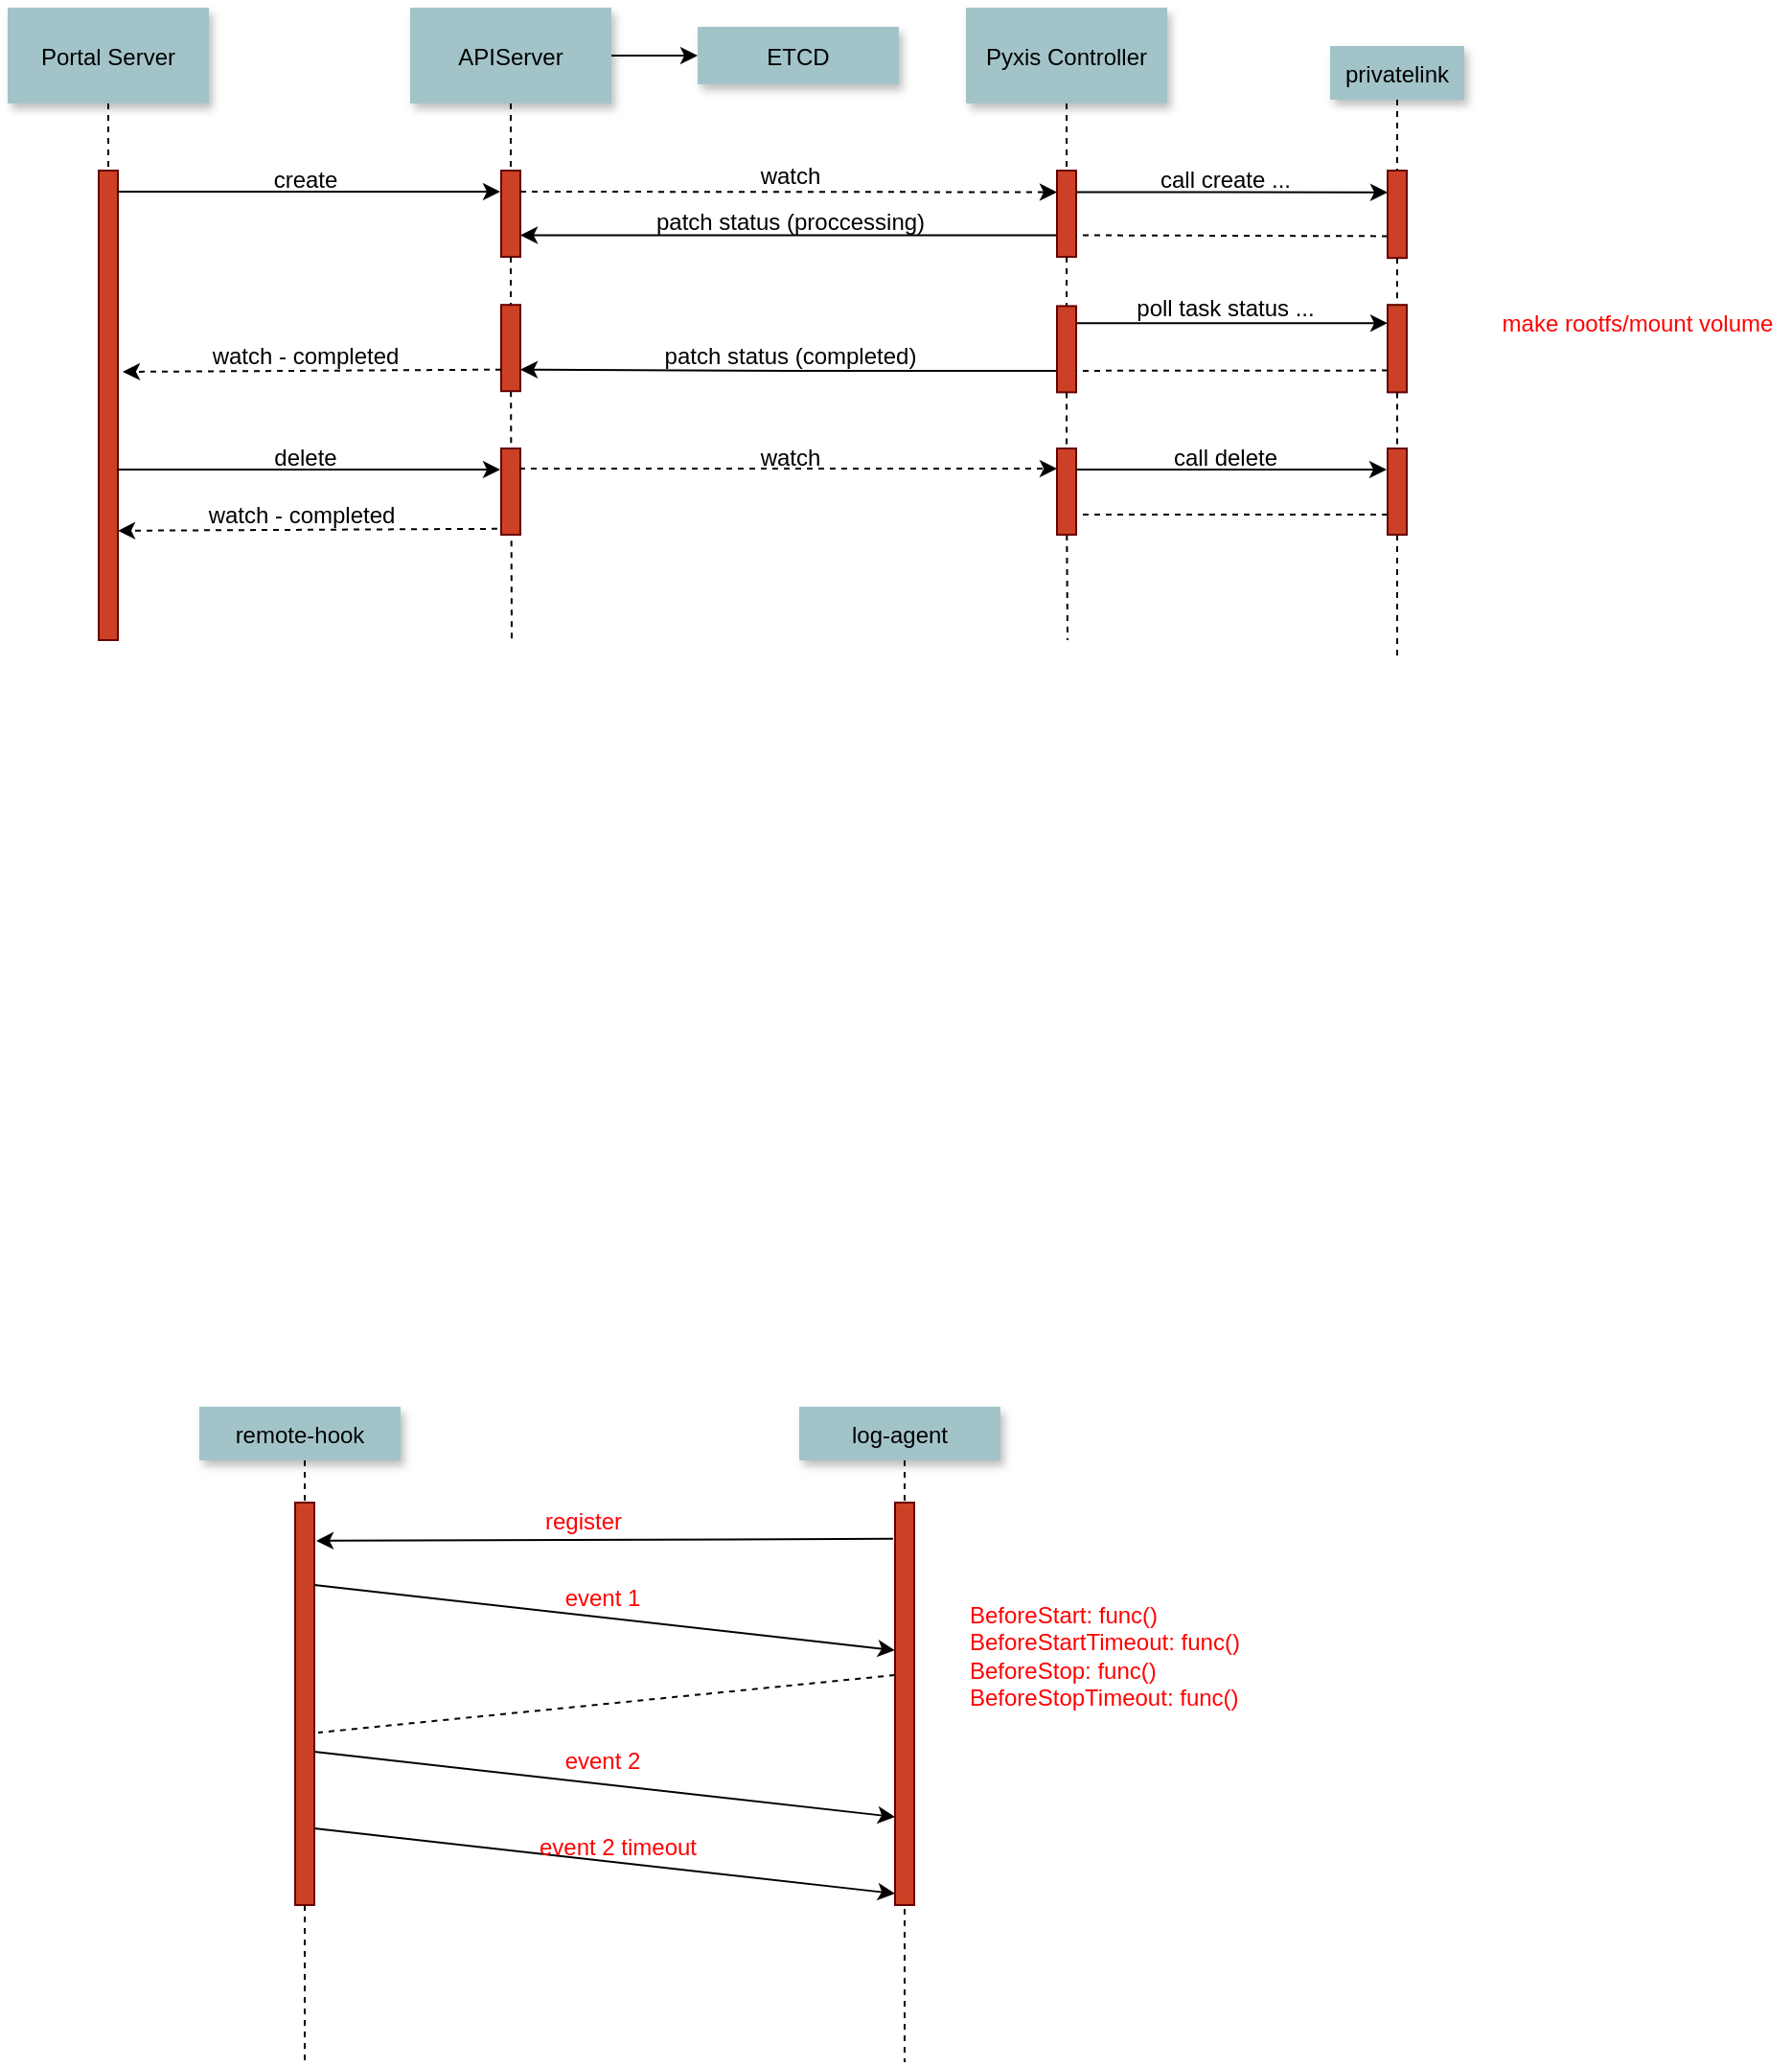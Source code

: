<mxfile version="21.5.2" type="github">
  <diagram name="Page-1" id="9361dd3d-8414-5efd-6122-117bd74ce7a7">
    <mxGraphModel dx="2442" dy="712" grid="1" gridSize="10" guides="1" tooltips="1" connect="1" arrows="1" fold="1" page="0" pageScale="1.5" pageWidth="826" pageHeight="1169" background="none" math="0" shadow="0">
      <root>
        <mxCell id="0" />
        <mxCell id="1" parent="0" />
        <mxCell id="5K_5IWAIzV8KHntNPYIy-89" value="Portal Server" style="shadow=1;fillColor=#A2C4C9;strokeColor=none" parent="1" vertex="1">
          <mxGeometry x="-810" y="70" width="105" height="50" as="geometry" />
        </mxCell>
        <mxCell id="a7p3JFXJAgLpCiOjsdGe-2" style="edgeStyle=orthogonalEdgeStyle;rounded=0;orthogonalLoop=1;jettySize=auto;html=1;exitX=1;exitY=0.5;exitDx=0;exitDy=0;entryX=0;entryY=0.5;entryDx=0;entryDy=0;" edge="1" parent="1" source="5K_5IWAIzV8KHntNPYIy-90" target="a7p3JFXJAgLpCiOjsdGe-1">
          <mxGeometry relative="1" as="geometry" />
        </mxCell>
        <mxCell id="5K_5IWAIzV8KHntNPYIy-90" value="APIServer" style="shadow=1;fillColor=#A2C4C9;strokeColor=none" parent="1" vertex="1">
          <mxGeometry x="-600" y="70" width="105" height="50" as="geometry" />
        </mxCell>
        <mxCell id="5K_5IWAIzV8KHntNPYIy-95" value="" style="fillColor=#CC4125;strokeColor=#660000" parent="1" vertex="1">
          <mxGeometry x="-762.5" y="155" width="10" height="245" as="geometry" />
        </mxCell>
        <mxCell id="5K_5IWAIzV8KHntNPYIy-96" value="" style="edgeStyle=none;endArrow=none;dashed=1;exitX=0.5;exitY=1;exitDx=0;exitDy=0;" parent="1" source="5K_5IWAIzV8KHntNPYIy-89" target="5K_5IWAIzV8KHntNPYIy-95" edge="1">
          <mxGeometry x="-728.929" y="227.617" width="100" height="100" as="geometry">
            <mxPoint x="-757.5" y="120" as="sourcePoint" />
            <mxPoint x="-758" y="352.087" as="targetPoint" />
          </mxGeometry>
        </mxCell>
        <mxCell id="5K_5IWAIzV8KHntNPYIy-98" value="" style="fillColor=#CC4125;strokeColor=#660000" parent="1" vertex="1">
          <mxGeometry x="-552.5" y="155" width="10" height="45" as="geometry" />
        </mxCell>
        <mxCell id="5K_5IWAIzV8KHntNPYIy-99" value="" style="edgeStyle=none;endArrow=none;dashed=1" parent="1" source="5K_5IWAIzV8KHntNPYIy-90" target="5K_5IWAIzV8KHntNPYIy-98" edge="1">
          <mxGeometry x="-518.929" y="197.617" width="100" height="100" as="geometry">
            <mxPoint x="-547.555" y="120" as="sourcePoint" />
            <mxPoint x="-548" y="322.087" as="targetPoint" />
          </mxGeometry>
        </mxCell>
        <mxCell id="5K_5IWAIzV8KHntNPYIy-102" value="Pyxis Controller" style="shadow=1;fillColor=#A2C4C9;strokeColor=none" parent="1" vertex="1">
          <mxGeometry x="-310" y="70" width="105" height="50" as="geometry" />
        </mxCell>
        <mxCell id="5K_5IWAIzV8KHntNPYIy-113" style="edgeStyle=orthogonalEdgeStyle;rounded=0;orthogonalLoop=1;jettySize=auto;html=1;exitX=0;exitY=0.75;exitDx=0;exitDy=0;entryX=1;entryY=0.75;entryDx=0;entryDy=0;endArrow=classic;endFill=1;" parent="1" source="5K_5IWAIzV8KHntNPYIy-104" target="5K_5IWAIzV8KHntNPYIy-98" edge="1">
          <mxGeometry relative="1" as="geometry" />
        </mxCell>
        <mxCell id="5K_5IWAIzV8KHntNPYIy-104" value="" style="fillColor=#CC4125;strokeColor=#660000" parent="1" vertex="1">
          <mxGeometry x="-262.5" y="155" width="10" height="45" as="geometry" />
        </mxCell>
        <mxCell id="5K_5IWAIzV8KHntNPYIy-105" value="" style="edgeStyle=none;endArrow=none;dashed=1" parent="1" source="5K_5IWAIzV8KHntNPYIy-102" target="5K_5IWAIzV8KHntNPYIy-104" edge="1">
          <mxGeometry x="-228.929" y="197.617" width="100" height="100" as="geometry">
            <mxPoint x="-257.555" y="120" as="sourcePoint" />
            <mxPoint x="-258" y="322.087" as="targetPoint" />
          </mxGeometry>
        </mxCell>
        <mxCell id="5K_5IWAIzV8KHntNPYIy-108" value="" style="endArrow=classic;html=1;rounded=0;exitX=0.85;exitY=0.085;exitDx=0;exitDy=0;exitPerimeter=0;entryX=-0.15;entryY=0.085;entryDx=0;entryDy=0;entryPerimeter=0;" parent="1" edge="1">
          <mxGeometry width="50" height="50" relative="1" as="geometry">
            <mxPoint x="-753" y="166.05" as="sourcePoint" />
            <mxPoint x="-553" y="166.05" as="targetPoint" />
          </mxGeometry>
        </mxCell>
        <mxCell id="5K_5IWAIzV8KHntNPYIy-111" value="" style="endArrow=classic;html=1;rounded=0;exitX=0.85;exitY=0.085;exitDx=0;exitDy=0;exitPerimeter=0;entryX=0;entryY=0.25;entryDx=0;entryDy=0;dashed=1;" parent="1" target="5K_5IWAIzV8KHntNPYIy-104" edge="1">
          <mxGeometry width="50" height="50" relative="1" as="geometry">
            <mxPoint x="-542.5" y="166.0" as="sourcePoint" />
            <mxPoint x="-342.5" y="166.0" as="targetPoint" />
          </mxGeometry>
        </mxCell>
        <mxCell id="5K_5IWAIzV8KHntNPYIy-112" value="watch -&amp;nbsp;completed" style="text;html=1;align=center;verticalAlign=middle;resizable=0;points=[];autosize=1;strokeColor=none;fillColor=none;" parent="1" vertex="1">
          <mxGeometry x="-715" y="237.09" width="120" height="30" as="geometry" />
        </mxCell>
        <mxCell id="5K_5IWAIzV8KHntNPYIy-116" value="" style="edgeStyle=none;endArrow=none;dashed=1;startArrow=none;" parent="1" source="a7p3JFXJAgLpCiOjsdGe-15" edge="1">
          <mxGeometry x="-518.929" y="197.617" width="100" height="100" as="geometry">
            <mxPoint x="-547.562" y="200" as="sourcePoint" />
            <mxPoint x="-547" y="400" as="targetPoint" />
          </mxGeometry>
        </mxCell>
        <mxCell id="5K_5IWAIzV8KHntNPYIy-130" style="edgeStyle=orthogonalEdgeStyle;rounded=0;orthogonalLoop=1;jettySize=auto;html=1;exitX=1;exitY=0.25;exitDx=0;exitDy=0;entryX=0;entryY=0.25;entryDx=0;entryDy=0;endArrow=classic;endFill=1;" parent="1" source="5K_5IWAIzV8KHntNPYIy-104" target="5K_5IWAIzV8KHntNPYIy-128" edge="1">
          <mxGeometry relative="1" as="geometry" />
        </mxCell>
        <mxCell id="5K_5IWAIzV8KHntNPYIy-120" value="" style="edgeStyle=none;endArrow=none;dashed=1;startArrow=none;" parent="1" source="a7p3JFXJAgLpCiOjsdGe-39" edge="1">
          <mxGeometry x="-228.929" y="197.617" width="100" height="100" as="geometry">
            <mxPoint x="-257.562" y="200" as="sourcePoint" />
            <mxPoint x="-257" y="400" as="targetPoint" />
          </mxGeometry>
        </mxCell>
        <mxCell id="5K_5IWAIzV8KHntNPYIy-121" value="create" style="text;html=1;align=center;verticalAlign=middle;resizable=0;points=[];autosize=1;strokeColor=none;fillColor=none;" parent="1" vertex="1">
          <mxGeometry x="-685" y="145" width="60" height="30" as="geometry" />
        </mxCell>
        <mxCell id="5K_5IWAIzV8KHntNPYIy-126" value="privatelink" style="shadow=1;fillColor=#A2C4C9;strokeColor=none" parent="1" vertex="1">
          <mxGeometry x="-120" y="90" width="70" height="28" as="geometry" />
        </mxCell>
        <mxCell id="5K_5IWAIzV8KHntNPYIy-127" value="" style="edgeStyle=none;endArrow=none;dashed=1;startArrow=none;" parent="1" source="a7p3JFXJAgLpCiOjsdGe-41" edge="1">
          <mxGeometry x="-128.929" y="283.997" width="100" height="100" as="geometry">
            <mxPoint x="-85.5" y="147.32" as="sourcePoint" />
            <mxPoint x="-85" y="410" as="targetPoint" />
          </mxGeometry>
        </mxCell>
        <mxCell id="a7p3JFXJAgLpCiOjsdGe-5" style="rounded=0;orthogonalLoop=1;jettySize=auto;html=1;exitX=0;exitY=0.75;exitDx=0;exitDy=0;entryX=1;entryY=0.75;entryDx=0;entryDy=0;dashed=1;endArrow=none;endFill=0;" edge="1" parent="1" source="5K_5IWAIzV8KHntNPYIy-128" target="5K_5IWAIzV8KHntNPYIy-104">
          <mxGeometry relative="1" as="geometry" />
        </mxCell>
        <mxCell id="5K_5IWAIzV8KHntNPYIy-128" value="" style="fillColor=#CC4125;strokeColor=#660000" parent="1" vertex="1">
          <mxGeometry x="-90" y="155" width="10" height="45.61" as="geometry" />
        </mxCell>
        <mxCell id="5K_5IWAIzV8KHntNPYIy-129" value="" style="edgeStyle=none;endArrow=none;dashed=1" parent="1" source="5K_5IWAIzV8KHntNPYIy-126" target="5K_5IWAIzV8KHntNPYIy-128" edge="1">
          <mxGeometry x="-128.929" y="283.997" width="100" height="100" as="geometry">
            <mxPoint x="-157.542" y="204.3" as="sourcePoint" />
            <mxPoint x="-158" y="356.3" as="targetPoint" />
          </mxGeometry>
        </mxCell>
        <mxCell id="5K_5IWAIzV8KHntNPYIy-132" value="make rootfs/mount volume" style="text;html=1;align=center;verticalAlign=middle;resizable=0;points=[];autosize=1;strokeColor=none;fillColor=none;fontColor=#FF0000;" parent="1" vertex="1">
          <mxGeometry x="-40" y="225.09" width="160" height="20" as="geometry" />
        </mxCell>
        <mxCell id="5K_5IWAIzV8KHntNPYIy-201" value="remote-hook" style="shadow=1;fillColor=#A2C4C9;strokeColor=none" parent="1" vertex="1">
          <mxGeometry x="-710" y="800" width="105" height="28" as="geometry" />
        </mxCell>
        <mxCell id="5K_5IWAIzV8KHntNPYIy-202" value="" style="edgeStyle=none;endArrow=none;dashed=1;exitX=0.5;exitY=1;exitDx=0;exitDy=0;startArrow=none;" parent="1" source="5K_5IWAIzV8KHntNPYIy-205" edge="1">
          <mxGeometry x="-626.429" y="435.617" width="100" height="100" as="geometry">
            <mxPoint x="-655" y="828" as="sourcePoint" />
            <mxPoint x="-655" y="1142" as="targetPoint" />
          </mxGeometry>
        </mxCell>
        <mxCell id="5K_5IWAIzV8KHntNPYIy-203" value="log-agent" style="shadow=1;fillColor=#A2C4C9;strokeColor=none" parent="1" vertex="1">
          <mxGeometry x="-397" y="800" width="105" height="28" as="geometry" />
        </mxCell>
        <mxCell id="5K_5IWAIzV8KHntNPYIy-204" value="" style="edgeStyle=none;endArrow=none;dashed=1;exitX=0.5;exitY=1;exitDx=0;exitDy=0;startArrow=none;" parent="1" edge="1">
          <mxGeometry x="-313.429" y="435.617" width="100" height="100" as="geometry">
            <mxPoint x="-342" y="828" as="sourcePoint" />
            <mxPoint x="-342" y="1142" as="targetPoint" />
          </mxGeometry>
        </mxCell>
        <mxCell id="5K_5IWAIzV8KHntNPYIy-205" value="" style="fillColor=#CC4125;strokeColor=#660000" parent="1" vertex="1">
          <mxGeometry x="-660" y="850" width="10" height="210" as="geometry" />
        </mxCell>
        <mxCell id="5K_5IWAIzV8KHntNPYIy-206" value="" style="edgeStyle=none;endArrow=none;dashed=1;exitX=0.5;exitY=1;exitDx=0;exitDy=0;startArrow=none;" parent="1" target="5K_5IWAIzV8KHntNPYIy-205" edge="1">
          <mxGeometry x="-626.429" y="435.617" width="100" height="100" as="geometry">
            <mxPoint x="-655" y="828" as="sourcePoint" />
            <mxPoint x="-655" y="1142" as="targetPoint" />
          </mxGeometry>
        </mxCell>
        <mxCell id="5K_5IWAIzV8KHntNPYIy-207" value="" style="fillColor=#CC4125;strokeColor=#660000" parent="1" vertex="1">
          <mxGeometry x="-347" y="850" width="10" height="210" as="geometry" />
        </mxCell>
        <mxCell id="5K_5IWAIzV8KHntNPYIy-209" value="" style="endArrow=classic;html=1;rounded=0;fontColor=#FF0000;strokeColor=#000000;strokeWidth=1;exitX=-0.1;exitY=0.09;exitDx=0;exitDy=0;exitPerimeter=0;entryX=1.1;entryY=0.095;entryDx=0;entryDy=0;entryPerimeter=0;" parent="1" source="5K_5IWAIzV8KHntNPYIy-207" target="5K_5IWAIzV8KHntNPYIy-205" edge="1">
          <mxGeometry width="50" height="50" relative="1" as="geometry">
            <mxPoint x="-480" y="910" as="sourcePoint" />
            <mxPoint x="-430" y="860" as="targetPoint" />
          </mxGeometry>
        </mxCell>
        <mxCell id="5K_5IWAIzV8KHntNPYIy-210" value="register" style="text;html=1;align=center;verticalAlign=middle;resizable=0;points=[];autosize=1;strokeColor=none;fillColor=none;fontColor=#FF0000;" parent="1" vertex="1">
          <mxGeometry x="-540" y="850" width="60" height="20" as="geometry" />
        </mxCell>
        <mxCell id="5K_5IWAIzV8KHntNPYIy-211" value="" style="endArrow=classic;html=1;rounded=0;fontColor=#FF0000;strokeColor=#000000;strokeWidth=1;exitX=1;exitY=0.205;exitDx=0;exitDy=0;exitPerimeter=0;entryX=0;entryY=0.367;entryDx=0;entryDy=0;entryPerimeter=0;" parent="1" source="5K_5IWAIzV8KHntNPYIy-205" target="5K_5IWAIzV8KHntNPYIy-207" edge="1">
          <mxGeometry width="50" height="50" relative="1" as="geometry">
            <mxPoint x="-480" y="950" as="sourcePoint" />
            <mxPoint x="-430" y="900" as="targetPoint" />
          </mxGeometry>
        </mxCell>
        <mxCell id="5K_5IWAIzV8KHntNPYIy-212" value="event 1" style="text;html=1;align=center;verticalAlign=middle;resizable=0;points=[];autosize=1;strokeColor=none;fillColor=none;fontColor=#FF0000;" parent="1" vertex="1">
          <mxGeometry x="-525" y="890" width="50" height="20" as="geometry" />
        </mxCell>
        <mxCell id="5K_5IWAIzV8KHntNPYIy-215" value="" style="endArrow=none;html=1;rounded=0;fontColor=#FF0000;strokeColor=#000000;strokeWidth=1;exitX=-0.1;exitY=0.09;exitDx=0;exitDy=0;exitPerimeter=0;dashed=1;endFill=0;" parent="1" edge="1">
          <mxGeometry width="50" height="50" relative="1" as="geometry">
            <mxPoint x="-347" y="940.0" as="sourcePoint" />
            <mxPoint x="-648" y="970" as="targetPoint" />
          </mxGeometry>
        </mxCell>
        <mxCell id="5K_5IWAIzV8KHntNPYIy-218" value="" style="endArrow=classic;html=1;rounded=0;fontColor=#FF0000;strokeColor=#000000;strokeWidth=1;exitX=1;exitY=0.205;exitDx=0;exitDy=0;exitPerimeter=0;entryX=0;entryY=0.367;entryDx=0;entryDy=0;entryPerimeter=0;" parent="1" edge="1">
          <mxGeometry width="50" height="50" relative="1" as="geometry">
            <mxPoint x="-650" y="980" as="sourcePoint" />
            <mxPoint x="-347" y="1014.02" as="targetPoint" />
          </mxGeometry>
        </mxCell>
        <mxCell id="5K_5IWAIzV8KHntNPYIy-219" value="event 2" style="text;html=1;align=center;verticalAlign=middle;resizable=0;points=[];autosize=1;strokeColor=none;fillColor=none;fontColor=#FF0000;" parent="1" vertex="1">
          <mxGeometry x="-525" y="975" width="50" height="20" as="geometry" />
        </mxCell>
        <mxCell id="5K_5IWAIzV8KHntNPYIy-221" value="" style="endArrow=classic;html=1;rounded=0;fontColor=#FF0000;strokeColor=#000000;strokeWidth=1;exitX=1;exitY=0.205;exitDx=0;exitDy=0;exitPerimeter=0;entryX=0;entryY=0.367;entryDx=0;entryDy=0;entryPerimeter=0;" parent="1" edge="1">
          <mxGeometry width="50" height="50" relative="1" as="geometry">
            <mxPoint x="-650" y="1020" as="sourcePoint" />
            <mxPoint x="-347" y="1054.02" as="targetPoint" />
          </mxGeometry>
        </mxCell>
        <mxCell id="5K_5IWAIzV8KHntNPYIy-222" value="event 2 timeout" style="text;html=1;align=center;verticalAlign=middle;resizable=0;points=[];autosize=1;strokeColor=none;fillColor=none;fontColor=#FF0000;" parent="1" vertex="1">
          <mxGeometry x="-542.5" y="1020" width="100" height="20" as="geometry" />
        </mxCell>
        <mxCell id="5K_5IWAIzV8KHntNPYIy-226" value="BeforeStart: func()&lt;br&gt;BeforeStartTimeout: func()&lt;br&gt;BeforeStop: func()&lt;br&gt;BeforeStopTimeout: func()" style="text;html=1;align=left;verticalAlign=middle;resizable=0;points=[];autosize=1;strokeColor=none;fillColor=none;fontColor=#FF0000;" parent="1" vertex="1">
          <mxGeometry x="-310" y="900" width="160" height="60" as="geometry" />
        </mxCell>
        <mxCell id="a7p3JFXJAgLpCiOjsdGe-1" value="ETCD" style="shadow=1;fillColor=#A2C4C9;strokeColor=none" vertex="1" parent="1">
          <mxGeometry x="-450" y="80" width="105" height="30" as="geometry" />
        </mxCell>
        <mxCell id="a7p3JFXJAgLpCiOjsdGe-4" value="call create ..." style="text;html=1;align=center;verticalAlign=middle;resizable=0;points=[];autosize=1;strokeColor=none;fillColor=none;" vertex="1" parent="1">
          <mxGeometry x="-220" y="145" width="90" height="30" as="geometry" />
        </mxCell>
        <mxCell id="a7p3JFXJAgLpCiOjsdGe-6" value="patch status (proccessing)" style="text;html=1;align=center;verticalAlign=middle;resizable=0;points=[];autosize=1;strokeColor=none;fillColor=none;" vertex="1" parent="1">
          <mxGeometry x="-482.5" y="166.8" width="160" height="30" as="geometry" />
        </mxCell>
        <mxCell id="a7p3JFXJAgLpCiOjsdGe-16" value="" style="edgeStyle=none;endArrow=none;dashed=1;startArrow=none;" edge="1" parent="1" source="5K_5IWAIzV8KHntNPYIy-98" target="a7p3JFXJAgLpCiOjsdGe-15">
          <mxGeometry x="-518.929" y="197.617" width="100" height="100" as="geometry">
            <mxPoint x="-547" y="200" as="sourcePoint" />
            <mxPoint x="-547" y="353" as="targetPoint" />
          </mxGeometry>
        </mxCell>
        <mxCell id="a7p3JFXJAgLpCiOjsdGe-15" value="" style="fillColor=#CC4125;strokeColor=#660000" vertex="1" parent="1">
          <mxGeometry x="-552.5" y="225.09" width="10" height="45" as="geometry" />
        </mxCell>
        <mxCell id="a7p3JFXJAgLpCiOjsdGe-17" style="rounded=0;orthogonalLoop=1;jettySize=auto;html=1;exitX=0;exitY=0.75;exitDx=0;exitDy=0;endArrow=classic;endFill=1;dashed=1;" edge="1" parent="1" source="a7p3JFXJAgLpCiOjsdGe-15">
          <mxGeometry relative="1" as="geometry">
            <mxPoint x="-455" y="270.09" as="sourcePoint" />
            <mxPoint x="-750" y="260" as="targetPoint" />
          </mxGeometry>
        </mxCell>
        <mxCell id="a7p3JFXJAgLpCiOjsdGe-19" value="" style="edgeStyle=none;endArrow=none;dashed=1;startArrow=none;" edge="1" parent="1" source="5K_5IWAIzV8KHntNPYIy-128" target="a7p3JFXJAgLpCiOjsdGe-18">
          <mxGeometry x="-128.929" y="283.997" width="100" height="100" as="geometry">
            <mxPoint x="-85" y="201" as="sourcePoint" />
            <mxPoint x="-85" y="300" as="targetPoint" />
          </mxGeometry>
        </mxCell>
        <mxCell id="a7p3JFXJAgLpCiOjsdGe-18" value="" style="fillColor=#CC4125;strokeColor=#660000" vertex="1" parent="1">
          <mxGeometry x="-90" y="225.09" width="10" height="45.61" as="geometry" />
        </mxCell>
        <mxCell id="a7p3JFXJAgLpCiOjsdGe-20" style="edgeStyle=orthogonalEdgeStyle;rounded=0;orthogonalLoop=1;jettySize=auto;html=1;exitX=1;exitY=0.25;exitDx=0;exitDy=0;entryX=0;entryY=0.25;entryDx=0;entryDy=0;endArrow=classic;endFill=1;" edge="1" parent="1">
          <mxGeometry relative="1" as="geometry">
            <mxPoint x="-252" y="234.59" as="sourcePoint" />
            <mxPoint x="-90" y="234.59" as="targetPoint" />
          </mxGeometry>
        </mxCell>
        <mxCell id="a7p3JFXJAgLpCiOjsdGe-22" value="" style="edgeStyle=none;endArrow=none;dashed=1;startArrow=none;" edge="1" parent="1" source="5K_5IWAIzV8KHntNPYIy-104" target="a7p3JFXJAgLpCiOjsdGe-21">
          <mxGeometry x="-228.929" y="197.617" width="100" height="100" as="geometry">
            <mxPoint x="-257" y="200" as="sourcePoint" />
            <mxPoint x="-257" y="308" as="targetPoint" />
          </mxGeometry>
        </mxCell>
        <mxCell id="a7p3JFXJAgLpCiOjsdGe-25" style="edgeStyle=orthogonalEdgeStyle;rounded=0;orthogonalLoop=1;jettySize=auto;html=1;exitX=0;exitY=0.75;exitDx=0;exitDy=0;entryX=1;entryY=0.75;entryDx=0;entryDy=0;" edge="1" parent="1" source="a7p3JFXJAgLpCiOjsdGe-21" target="a7p3JFXJAgLpCiOjsdGe-15">
          <mxGeometry relative="1" as="geometry" />
        </mxCell>
        <mxCell id="a7p3JFXJAgLpCiOjsdGe-21" value="" style="fillColor=#CC4125;strokeColor=#660000" vertex="1" parent="1">
          <mxGeometry x="-262.5" y="225.7" width="10" height="45" as="geometry" />
        </mxCell>
        <mxCell id="a7p3JFXJAgLpCiOjsdGe-23" value="poll task status ..." style="text;html=1;align=center;verticalAlign=middle;resizable=0;points=[];autosize=1;strokeColor=none;fillColor=none;" vertex="1" parent="1">
          <mxGeometry x="-235" y="212.09" width="120" height="30" as="geometry" />
        </mxCell>
        <mxCell id="a7p3JFXJAgLpCiOjsdGe-24" style="rounded=0;orthogonalLoop=1;jettySize=auto;html=1;exitX=0;exitY=0.75;exitDx=0;exitDy=0;dashed=1;endArrow=none;endFill=0;entryX=1;entryY=0.75;entryDx=0;entryDy=0;" edge="1" parent="1" source="a7p3JFXJAgLpCiOjsdGe-18" target="a7p3JFXJAgLpCiOjsdGe-21">
          <mxGeometry relative="1" as="geometry">
            <mxPoint x="-94" y="245.09" as="sourcePoint" />
            <mxPoint x="-220" y="270" as="targetPoint" />
          </mxGeometry>
        </mxCell>
        <mxCell id="a7p3JFXJAgLpCiOjsdGe-26" value="patch status (completed)" style="text;html=1;align=center;verticalAlign=middle;resizable=0;points=[];autosize=1;strokeColor=none;fillColor=none;" vertex="1" parent="1">
          <mxGeometry x="-477.5" y="237.09" width="150" height="30" as="geometry" />
        </mxCell>
        <mxCell id="a7p3JFXJAgLpCiOjsdGe-34" value="delete" style="text;html=1;align=center;verticalAlign=middle;resizable=0;points=[];autosize=1;strokeColor=none;fillColor=none;" vertex="1" parent="1">
          <mxGeometry x="-685" y="290" width="60" height="30" as="geometry" />
        </mxCell>
        <mxCell id="a7p3JFXJAgLpCiOjsdGe-35" value="" style="endArrow=classic;html=1;rounded=0;exitX=0.85;exitY=0.085;exitDx=0;exitDy=0;exitPerimeter=0;entryX=-0.15;entryY=0.085;entryDx=0;entryDy=0;entryPerimeter=0;" edge="1" parent="1">
          <mxGeometry width="50" height="50" relative="1" as="geometry">
            <mxPoint x="-753" y="311.05" as="sourcePoint" />
            <mxPoint x="-553" y="311.05" as="targetPoint" />
          </mxGeometry>
        </mxCell>
        <mxCell id="a7p3JFXJAgLpCiOjsdGe-36" value="" style="fillColor=#CC4125;strokeColor=#660000" vertex="1" parent="1">
          <mxGeometry x="-552.5" y="300" width="10" height="45" as="geometry" />
        </mxCell>
        <mxCell id="a7p3JFXJAgLpCiOjsdGe-37" style="rounded=0;orthogonalLoop=1;jettySize=auto;html=1;exitX=0;exitY=0.75;exitDx=0;exitDy=0;endArrow=classic;endFill=1;dashed=1;" edge="1" parent="1">
          <mxGeometry relative="1" as="geometry">
            <mxPoint x="-554.5" y="341.91" as="sourcePoint" />
            <mxPoint x="-752.5" y="342.91" as="targetPoint" />
          </mxGeometry>
        </mxCell>
        <mxCell id="a7p3JFXJAgLpCiOjsdGe-38" value="watch -&amp;nbsp;completed" style="text;html=1;align=center;verticalAlign=middle;resizable=0;points=[];autosize=1;strokeColor=none;fillColor=none;" vertex="1" parent="1">
          <mxGeometry x="-717.5" y="320" width="120" height="30" as="geometry" />
        </mxCell>
        <mxCell id="a7p3JFXJAgLpCiOjsdGe-40" value="" style="edgeStyle=none;endArrow=none;dashed=1;startArrow=none;" edge="1" parent="1" source="a7p3JFXJAgLpCiOjsdGe-21" target="a7p3JFXJAgLpCiOjsdGe-39">
          <mxGeometry x="-228.929" y="197.617" width="100" height="100" as="geometry">
            <mxPoint x="-257" y="271" as="sourcePoint" />
            <mxPoint x="-257" y="400" as="targetPoint" />
          </mxGeometry>
        </mxCell>
        <mxCell id="a7p3JFXJAgLpCiOjsdGe-39" value="" style="fillColor=#CC4125;strokeColor=#660000" vertex="1" parent="1">
          <mxGeometry x="-262.5" y="300" width="10" height="45" as="geometry" />
        </mxCell>
        <mxCell id="a7p3JFXJAgLpCiOjsdGe-42" value="" style="edgeStyle=none;endArrow=none;dashed=1;startArrow=none;" edge="1" parent="1" source="a7p3JFXJAgLpCiOjsdGe-18" target="a7p3JFXJAgLpCiOjsdGe-41">
          <mxGeometry x="-128.929" y="283.997" width="100" height="100" as="geometry">
            <mxPoint x="-85" y="271" as="sourcePoint" />
            <mxPoint x="-85" y="410" as="targetPoint" />
          </mxGeometry>
        </mxCell>
        <mxCell id="a7p3JFXJAgLpCiOjsdGe-41" value="" style="fillColor=#CC4125;strokeColor=#660000" vertex="1" parent="1">
          <mxGeometry x="-90" y="300" width="10" height="45" as="geometry" />
        </mxCell>
        <mxCell id="a7p3JFXJAgLpCiOjsdGe-43" value="" style="endArrow=classic;html=1;rounded=0;exitX=0.85;exitY=0.085;exitDx=0;exitDy=0;exitPerimeter=0;entryX=0;entryY=0.25;entryDx=0;entryDy=0;dashed=1;" edge="1" parent="1">
          <mxGeometry width="50" height="50" relative="1" as="geometry">
            <mxPoint x="-543" y="310.5" as="sourcePoint" />
            <mxPoint x="-262.5" y="310.5" as="targetPoint" />
          </mxGeometry>
        </mxCell>
        <mxCell id="a7p3JFXJAgLpCiOjsdGe-44" value="call delete" style="text;html=1;align=center;verticalAlign=middle;resizable=0;points=[];autosize=1;strokeColor=none;fillColor=none;" vertex="1" parent="1">
          <mxGeometry x="-215.5" y="290" width="80" height="30" as="geometry" />
        </mxCell>
        <mxCell id="a7p3JFXJAgLpCiOjsdGe-45" style="edgeStyle=orthogonalEdgeStyle;rounded=0;orthogonalLoop=1;jettySize=auto;html=1;exitX=1;exitY=0.25;exitDx=0;exitDy=0;entryX=0;entryY=0.25;entryDx=0;entryDy=0;endArrow=classic;endFill=1;" edge="1" parent="1">
          <mxGeometry relative="1" as="geometry">
            <mxPoint x="-252.5" y="311" as="sourcePoint" />
            <mxPoint x="-90.5" y="311" as="targetPoint" />
          </mxGeometry>
        </mxCell>
        <mxCell id="a7p3JFXJAgLpCiOjsdGe-49" value="watch" style="text;html=1;align=center;verticalAlign=middle;resizable=0;points=[];autosize=1;strokeColor=none;fillColor=none;" vertex="1" parent="1">
          <mxGeometry x="-427.5" y="142.8" width="50" height="30" as="geometry" />
        </mxCell>
        <mxCell id="a7p3JFXJAgLpCiOjsdGe-51" value="watch" style="text;html=1;align=center;verticalAlign=middle;resizable=0;points=[];autosize=1;strokeColor=none;fillColor=none;" vertex="1" parent="1">
          <mxGeometry x="-427.5" y="290" width="50" height="30" as="geometry" />
        </mxCell>
        <mxCell id="a7p3JFXJAgLpCiOjsdGe-52" style="rounded=0;orthogonalLoop=1;jettySize=auto;html=1;exitX=0;exitY=0.75;exitDx=0;exitDy=0;dashed=1;endArrow=none;endFill=0;entryX=1;entryY=0.75;entryDx=0;entryDy=0;" edge="1" parent="1">
          <mxGeometry relative="1" as="geometry">
            <mxPoint x="-90" y="334.5" as="sourcePoint" />
            <mxPoint x="-252" y="334.5" as="targetPoint" />
          </mxGeometry>
        </mxCell>
      </root>
    </mxGraphModel>
  </diagram>
</mxfile>

